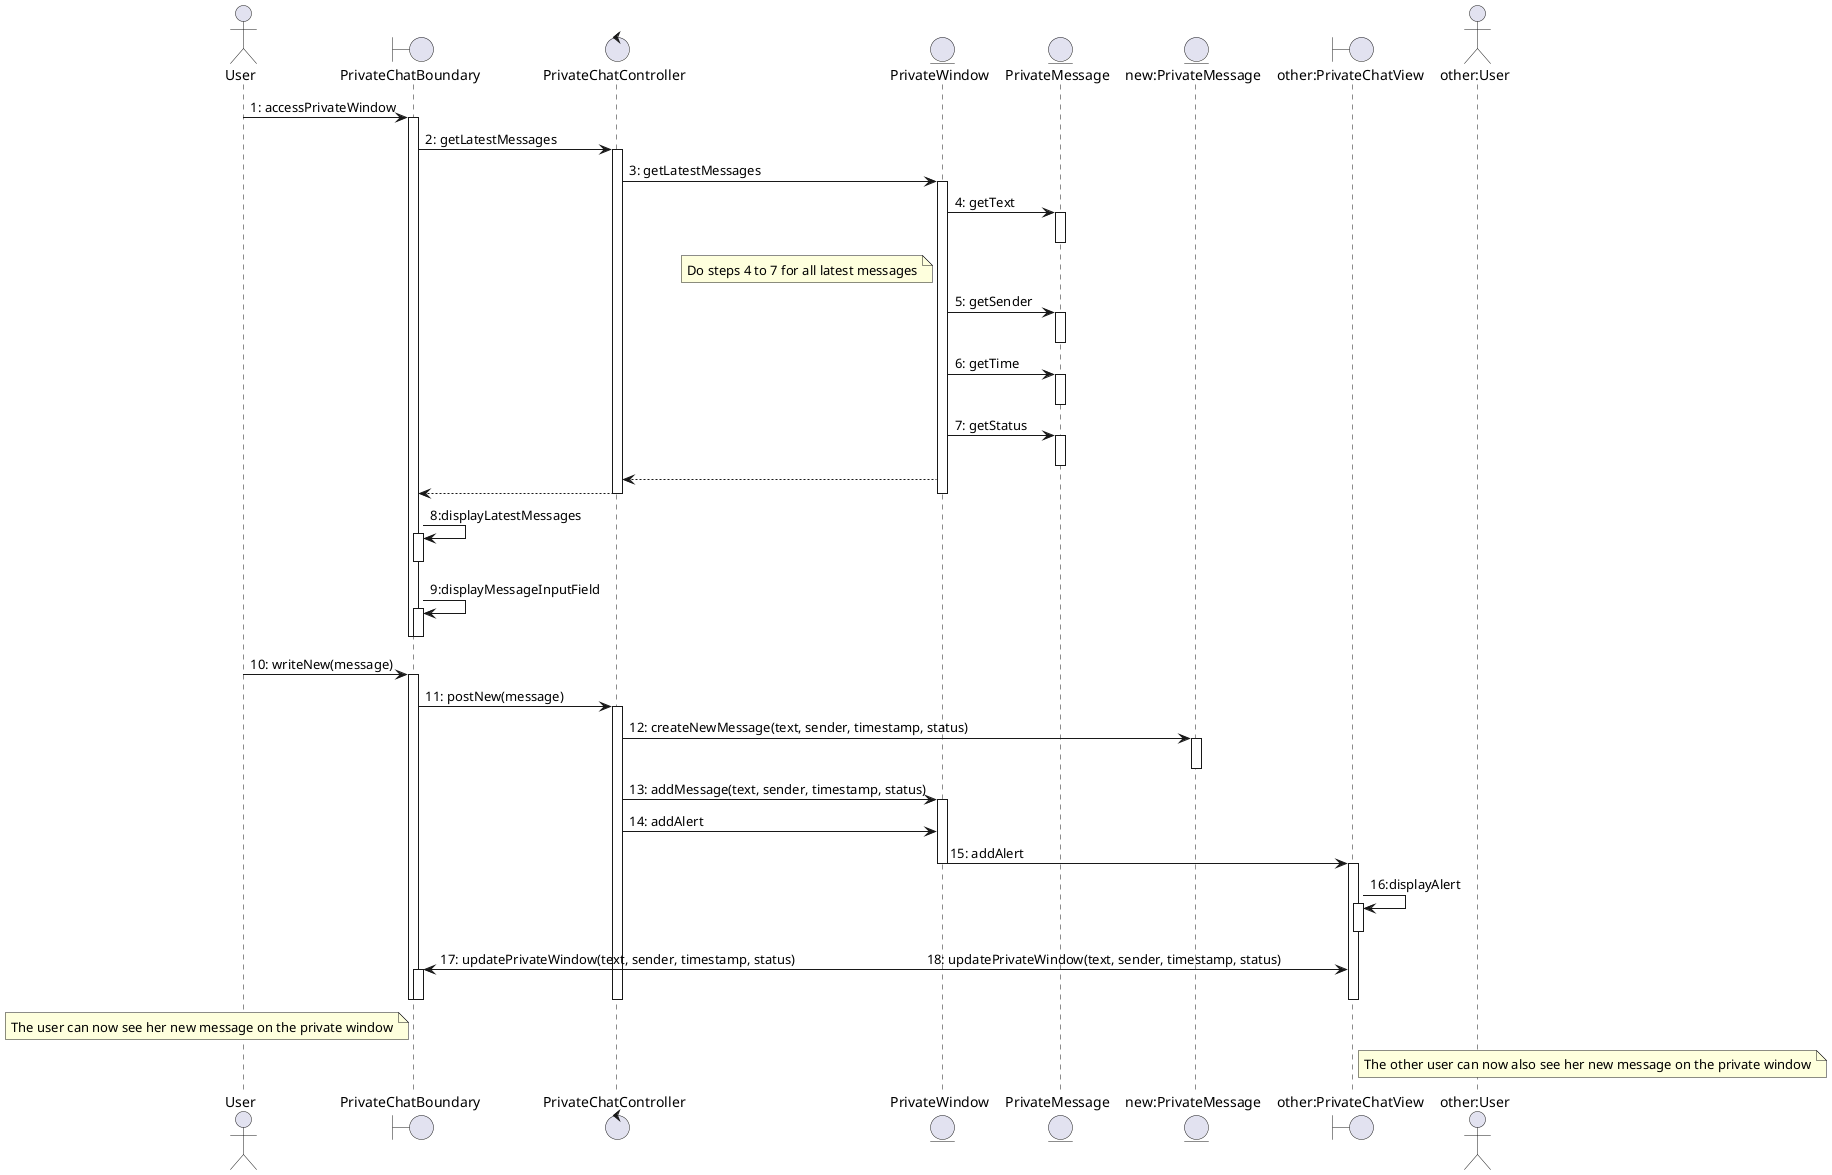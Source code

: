 @startuml
actor User as u
boundary PrivateChatBoundary as pcv
control PrivateChatController as pcc
entity PrivateWindow as pw
entity PrivateMessage as pm
entity "new:PrivateMessage" as npm
boundary "other:PrivateChatView" as opvc
actor "other:User" as ou
u -> pcv: 1: accessPrivateWindow
activate pcv
pcv -> pcc: 2: getLatestMessages
activate pcc
pcc -> pw: 3: getLatestMessages
activate pw
pw -> pm: 4: getText
note left of pw
 Do steps 4 to 7 for all latest messages
end note
activate pm
deactivate pm
pw -> pm: 5: getSender
activate pm
deactivate pm
pw -> pm: 6: getTime
activate pm
deactivate pm
pw -> pm: 7: getStatus
activate pm
deactivate pm
pw --> pcc
pcc --> pcv
deactivate pcc
deactivate pw
pcv -> pcv: 8:displayLatestMessages
activate pcv
deactivate pcv
pcv -> pcv: 9:displayMessageInputField
activate pcv
deactivate pcv
deactivate pcv
u -> pcv: 10: writeNew(message)
activate pcv
pcv -> pcc: 11: postNew(message)
activate pcc
pcc -> npm: 12: createNewMessage(text, sender, timestamp, status)
activate npm
deactivate npm
pcc -> pw: 13: addMessage(text, sender, timestamp, status)
activate pw
pcc -> pw: 14: addAlert
pw -> opvc: 15: addAlert
deactivate pw
activate opvc
opvc -> opvc: 16:displayAlert
activate opvc
deactivate opvc
pcv <-> opvc: 17: updatePrivateWindow(text, sender, timestamp, status)                                       18: updatePrivateWindow(text, sender, timestamp, status)
note left of pcv
 The user can now see her new message on the private window
end note
note right of opvc
 The other user can now also see her new message on the private window
end note
activate pcv
deactivate pcv
deactivate pcc
deactivate opvc
deactivate pcv

@enduml